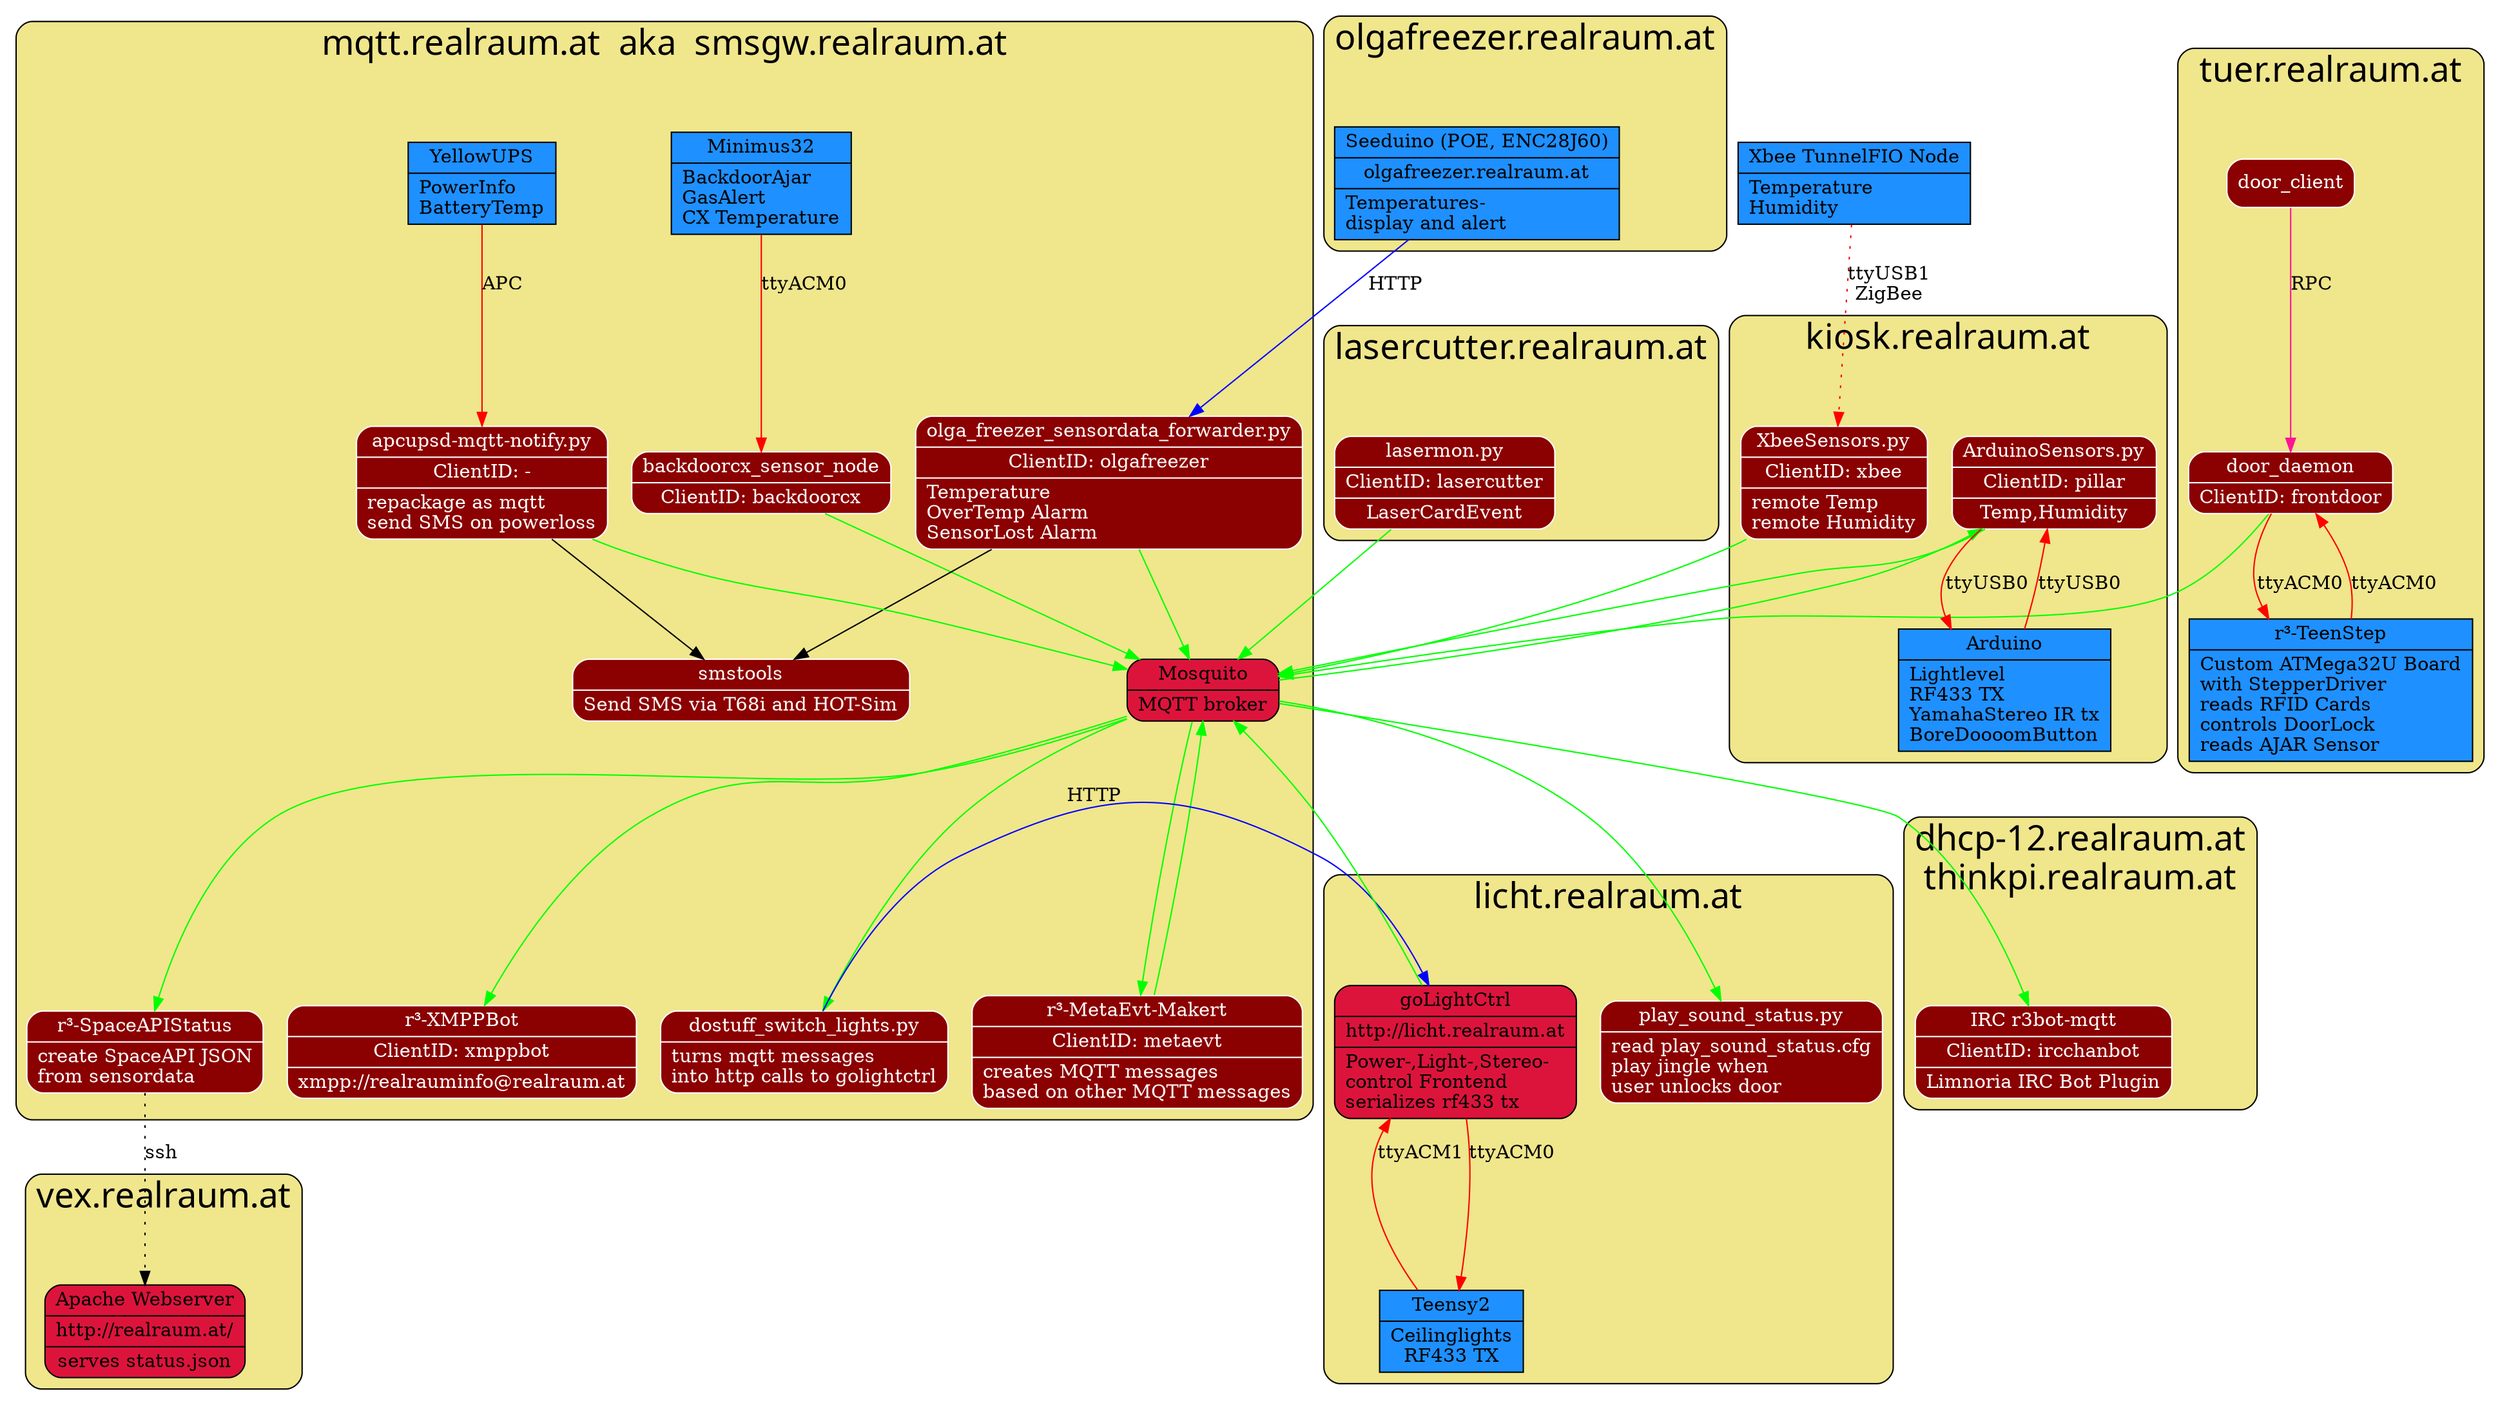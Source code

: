 digraph doorsensornodes {
  fontsize = 26
  fontname = UbuntuMono
  node [ shape = "record", style="rounded,filled" fillcolor=DarkRed target="_graphviz" fontcolor=white color=white]

/**** Nodes and Clusters *****/

  subgraph clustervex {
    label = "vex.realraum.at"
    style="rounded,filled"   fillcolor=Khaki

    apache [fillcolor="Crimson" fontcolor=Black color=Black  label = "{Apache Webserver|http://realraum.at/|serves status.json}" href="http://realraum.at/status.json"]
  }

  subgraph clustermqtt {
    label = "mqtt.realraum.at  aka  smsgw.realraum.at"
    style="rounded,filled"   fillcolor=Khaki

    /* Software */
    smstools [label = "{smstools|Send SMS via T68i and HOT-Sim}"]
    mosquito [label = "{Mosquito|MQTT broker}" fillcolor="Crimson" fontcolor=Black color=Black]
    backdoorcx_sensor_node [label="{backdoorcx_sensor_node|ClientID: backdoorcx}" href="https://github.com/realraum/door_and_sensors/tree/master/backdoorcx_sensor_node"]
    r3_metaevt_maker [label="{r³-MetaEvt-Makert|ClientID: metaevt|creates MQTT messages\lbased on other MQTT messages\l}" href="https://github.com/realraum/door_and_sensors/tree/master/r3-metaevt-maker"]
    r3_spaceapistatus [label="{r³-SpaceAPIStatus|create SpaceAPI JSON\lfrom sensordata\l}" href="https://github.com/realraum/door_and_sensors/tree/master/r3-spaceapistatus"]
    r3_xmppbot [label="{r³-XMPPBot|ClientID: xmppbot| xmpp://realrauminfo@realraum.at}" href="https://github.com/realraum/door_and_sensors/tree/master/r3-spaceapistatus"]
    dostuff_switch_lights [label="{dostuff_switch_lights.py|turns mqtt messages\linto http calls to golightctrl}" href="https://github.com/realraum/door_and_sensors/blob/master/scripts/dostuff_switch_lights.py"]
    olga_freezer_sensordata_forwarder  [label="{olga_freezer_sensordata_forwarder.py|ClientID: olgafreezer|Temperature\lOverTemp Alarm\lSensorLost Alarm\l}" href="https://github.com/realraum/door_and_sensors/blob/master/scripts/olga_freezer_sensordata_forwarder.py"]
    apcupsd_mqtt_notify  [label="{apcupsd-mqtt-notify.py|ClientID: -|repackage as mqtt\lsend SMS on powerloss}" href="https://github.com/realraum/door_and_sensors/blob/master/scripts/apcupsd-mqtt-notify.py"]

    /* Hardware */
    backdoorminimus [style="filled" fillcolor="DodgerBlue" color=black fontcolor=black label = "{Minimus32|BackdoorAjar\lGasAlert\lCX Temperature\l}"]
    YellowUPS [style="filled" fillcolor="DodgerBlue" color=black fontcolor=black label = "{YellowUPS|PowerInfo\lBatteryTemp\l}"]
  }

  subgraph clustertuer {
    label = "tuer.realraum.at"
    style="rounded,filled"   fillcolor=Khaki

    /* Software */
    door_client  [href="https://github.com/realraum/door_and_sensors/tree/master/door_client"]
    door_daemon  [label="{door_daemon|ClientID: frontdoor}" href="https://github.com/realraum/door_and_sensors/tree/master/door_daemon"]

    /* Hardware */
    teenstep [style="filled" fillcolor="DodgerBlue" color=black fontcolor=black label = "{r³-TeenStep|Custom ATMega32U Board\lwith StepperDriver\lreads RFID Cards\lcontrols DoorLock\lreads AJAR Sensor\l}" href="https://github.com/realraum/teenstep"]
  }

  subgraph clusterlicht {
    label = "licht.realraum.at"
    style="rounded,filled"   fillcolor=Khaki

    /* Software */
    golightctrl  [fillcolor="Crimson" fontcolor=Black color=Black label="{goLightCtrl|http://licht.realraum.at|Power-,Light-,Stereo-\lcontrol Frontend\lserializes rf433 tx\l}" href="https://github.com/realraum/deckenlichtschalter/tree/master/linux/golightctrl"]
    play_sound_status  [label="{play_sound_status.py|read play_sound_status.cfg\lplay jingle when\luser unlocks door\l}" href="https://github.com/realraum/door_and_sensors/blob/master/scripts/play-sound-status.py"]

    /* Hardware */
    ceilingteensy [style="filled" fillcolor="DodgerBlue" color=black fontcolor=black label = "{Teensy2|Ceilinglights\lRF433 TX}" href="https://github.com/realraum/deckenlichtschalter/tree/master/teensy2"]
  }

  subgraph clusterkiosk {
    label = "kiosk.realraum.at"
    style="rounded,filled"   fillcolor=Khaki

    /* Software */
    arduinosensors [label = "{ArduinoSensors.py|ClientID: pillar|Temp,Humidity}" href="https://github.com/realraum/door_and_sensors/blob/master/scripts/arduinosensors.py"]
    xbeesensors [label = "{XbeeSensors.py|ClientID: xbee|remote Temp\lremote Humidity\l}" href="https://github.com/realraum/door_and_sensors/blob/master/scripts/xbeesensors.py"]

    /* Hardware */
    pillararduino [style="filled" fillcolor="DodgerBlue" color=black fontcolor=black label = "{Arduino|Lightlevel\lRF433 TX\lYamahaStereo IR tx\lBoreDoooomButton\l}"]
  }

  subgraph clusterlaser {
    style="rounded,filled"   fillcolor=Khaki
    label = "lasercutter.realraum.at"

    /* Software */
    laserctl [label = "{lasermon.py|ClientID: lasercutter|LaserCardEvent}" href="https://github.com/realraum/laserctl/tree/master/raspberry/laser"]
  }

    subgraph clusterolgafreezer {
        style="rounded,filled"   fillcolor=Khaki
        label="olgafreezer.realraum.at"

        /* Hardware */
        olgafreezerarduino [style="filled" fillcolor="DodgerBlue" color=black fontcolor=black label = "{Seeduino (POE, ENC28J60)|olgafreezer.realraum.at|Temperatures-\ldisplay and alert\l}" href="https://github.com/realraum/olgafreezer_httpPOEtempsensor"]
    }

  subgraph clusterthinkpi {
    label = "dhcp-12.realraum.at\lthinkpi.realraum.at"
    style="rounded,filled"   fillcolor="Khaki"

    /* Software */
    ircbot [label = "{IRC r3bot-mqtt|ClientID: ircchanbot|Limnoria IRC Bot Plugin}" href="https://github.com/realraum/r3bot-mqtt"]
  }

   /* Hardware */
  outsidexbee [style="filled" fillcolor="DodgerBlue" color=black fontcolor=black label = "{Xbee TunnelFIO Node|Temperature\lHumidity\l}"]


/*
  subgraph clustergw {
    style="rounded,filled"   fillcolor=Khaki
    label = "gw.realraum.at"
  }
*/



/**** Edges *****/

 /* Serial Connections */
  pillararduino -> arduinosensors -> pillararduino [label="ttyUSB0" color="red"]
  outsidexbee -> xbeesensors  [label="ttyUSB1\lZigBee" color="red" style="dotted"]
  backdoorminimus -> backdoorcx_sensor_node [label="ttyACM0" color="red"]
  golightctrl -> ceilingteensy [label="ttyACM0" color="red"]
  ceilingteensy -> golightctrl [label="ttyACM1"  color="red"]
  YellowUPS -> apcupsd_mqtt_notify [label="APC"  color="red"]
  teenstep -> door_daemon -> teenstep [label="ttyACM0" color="red"]

/* Shell call, remote shell calls, etc */
  r3_spaceapistatus -> apache [color="black" style="dotted" label="ssh"]
  olga_freezer_sensordata_forwarder -> smstools [color = "black"]
  apcupsd_mqtt_notify -> smstools [color = "black"]

/* MQTT Messages */
  backdoorcx_sensor_node -> mosquito [color = "green"]
  mosquito -> r3_metaevt_maker -> mosquito  [color = "green"]
  mosquito -> r3_spaceapistatus  [color = "green"]
  mosquito -> r3_xmppbot  [color = "green"]
  mosquito -> dostuff_switch_lights  [color = "green"]
  olga_freezer_sensordata_forwarder -> mosquito  [color = "green"]
  apcupsd_mqtt_notify -> mosquito  [color = "green"]
  door_daemon -> mosquito  [color = "green"]
  golightctrl -> mosquito  [color = "green"]
  mosquito -> arduinosensors  [color = "green"]
  arduinosensors -> mosquito  [color = "green"]
  xbeesensors -> mosquito  [color = "green"]
  laserctl -> mosquito  [color = "green"]
  mosquito -> play_sound_status  [color = "green"]
  mosquito -> ircbot  [color = "green"]

/* RPC */
  door_client -> door_daemon [label="RPC" color="DeepPink"]

/* HTTP */
olgafreezerarduino -> olga_freezer_sensordata_forwarder  [label="HTTP" color="Blue"]
dostuff_switch_lights -> golightctrl [label="HTTP" color="Blue"]

}
